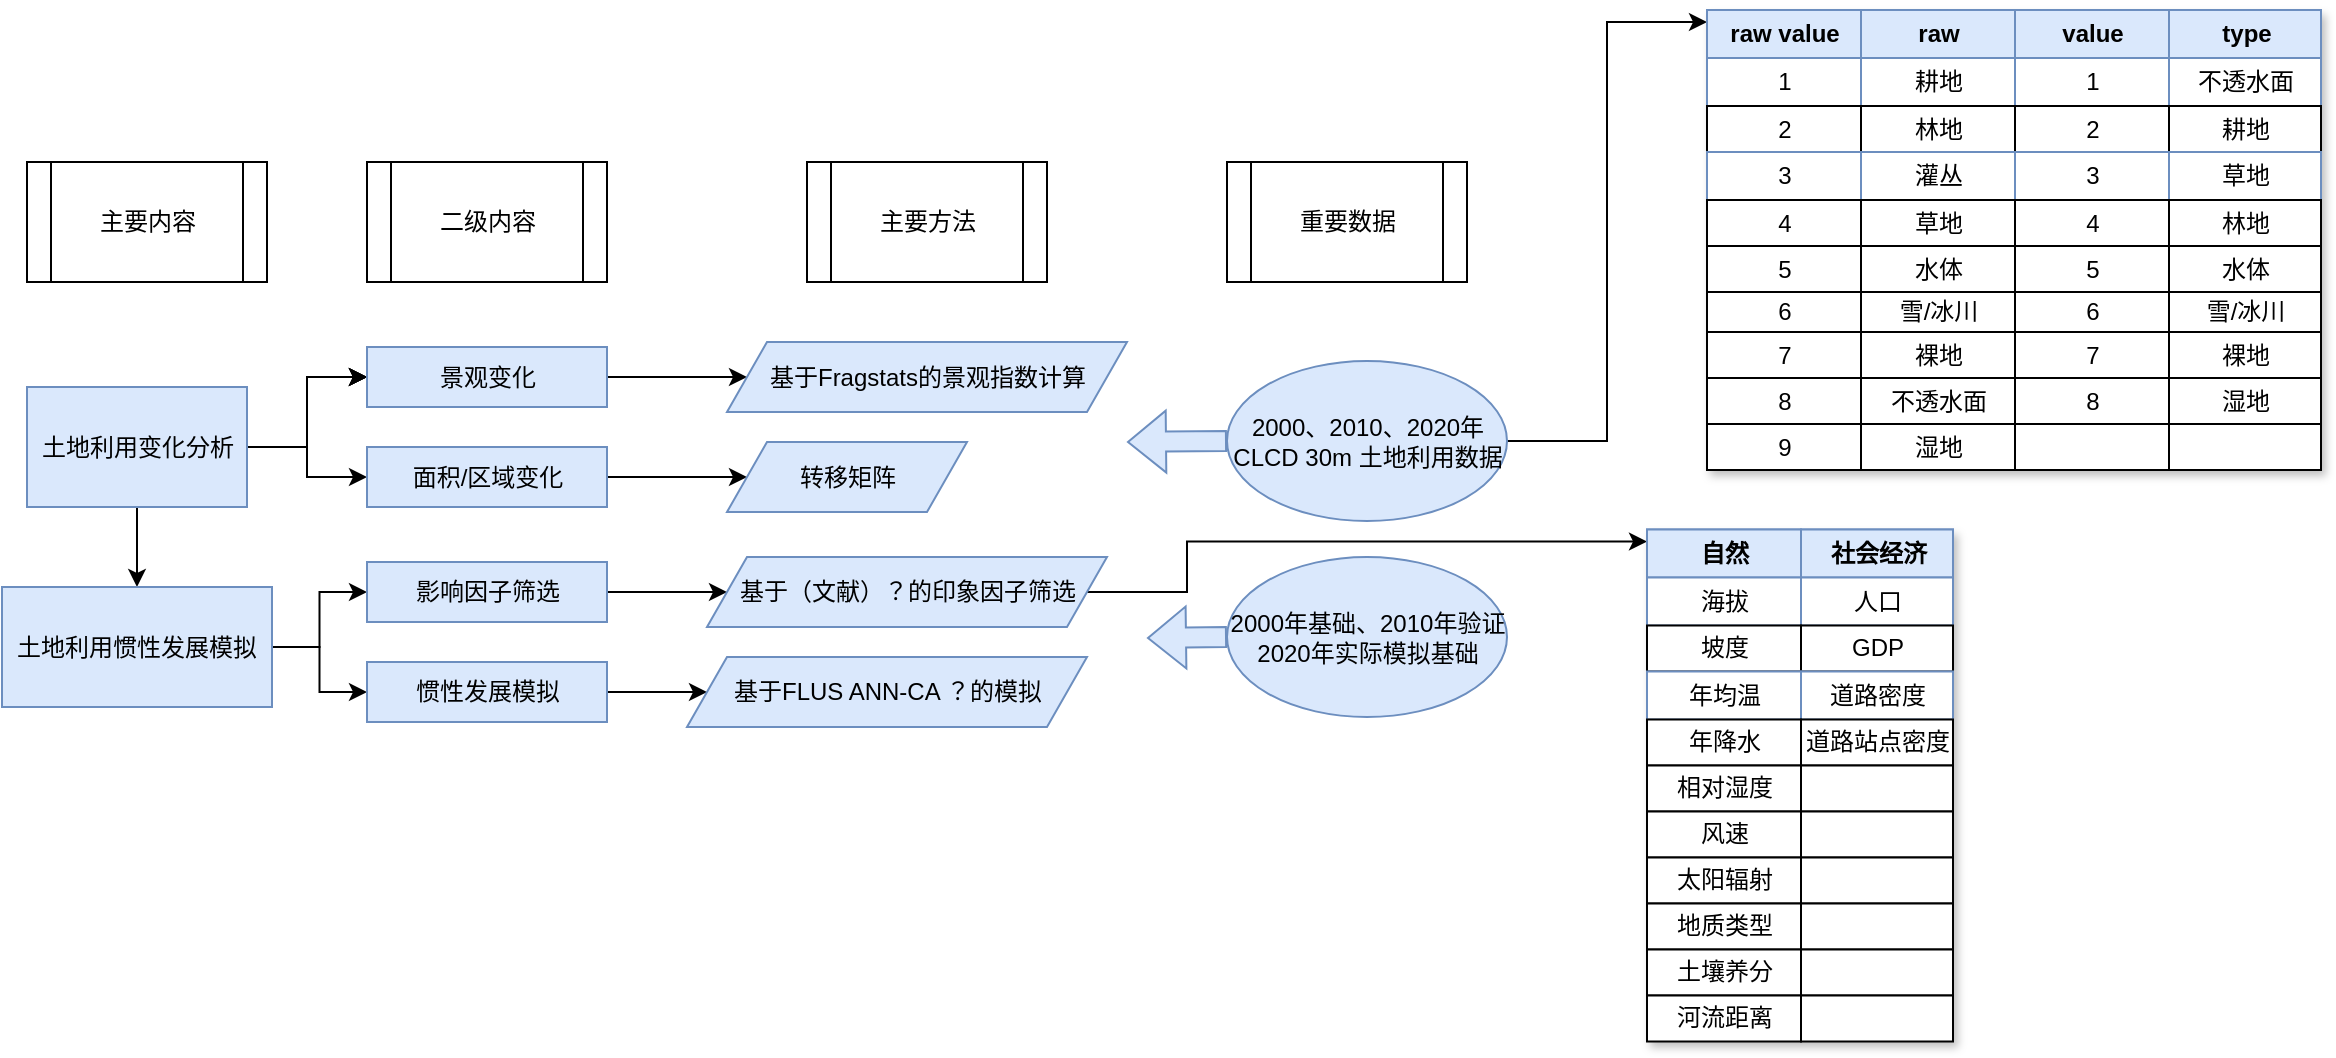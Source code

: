 <mxfile version="21.0.6" type="github">
  <diagram name="第 1 页" id="vdaMi083LKCl8iQgbxjs">
    <mxGraphModel dx="1468" dy="948" grid="1" gridSize="10" guides="1" tooltips="1" connect="1" arrows="1" fold="1" page="1" pageScale="1" pageWidth="827" pageHeight="1169" math="0" shadow="0">
      <root>
        <mxCell id="0" />
        <mxCell id="1" parent="0" />
        <mxCell id="P8iH71hj3sHe690LLrIs-3" value="" style="edgeStyle=orthogonalEdgeStyle;rounded=0;orthogonalLoop=1;jettySize=auto;html=1;" edge="1" parent="1" source="P8iH71hj3sHe690LLrIs-1" target="P8iH71hj3sHe690LLrIs-2">
          <mxGeometry relative="1" as="geometry" />
        </mxCell>
        <mxCell id="P8iH71hj3sHe690LLrIs-4" value="" style="edgeStyle=orthogonalEdgeStyle;rounded=0;orthogonalLoop=1;jettySize=auto;html=1;" edge="1" parent="1" source="P8iH71hj3sHe690LLrIs-1" target="P8iH71hj3sHe690LLrIs-2">
          <mxGeometry relative="1" as="geometry" />
        </mxCell>
        <mxCell id="P8iH71hj3sHe690LLrIs-5" value="" style="edgeStyle=orthogonalEdgeStyle;rounded=0;orthogonalLoop=1;jettySize=auto;html=1;" edge="1" parent="1" source="P8iH71hj3sHe690LLrIs-1" target="P8iH71hj3sHe690LLrIs-2">
          <mxGeometry relative="1" as="geometry" />
        </mxCell>
        <mxCell id="P8iH71hj3sHe690LLrIs-12" value="" style="edgeStyle=orthogonalEdgeStyle;rounded=0;orthogonalLoop=1;jettySize=auto;html=1;" edge="1" parent="1" source="P8iH71hj3sHe690LLrIs-1" target="P8iH71hj3sHe690LLrIs-2">
          <mxGeometry relative="1" as="geometry" />
        </mxCell>
        <mxCell id="P8iH71hj3sHe690LLrIs-14" style="edgeStyle=orthogonalEdgeStyle;rounded=0;orthogonalLoop=1;jettySize=auto;html=1;exitX=1;exitY=0.5;exitDx=0;exitDy=0;entryX=0;entryY=0.5;entryDx=0;entryDy=0;" edge="1" parent="1" source="P8iH71hj3sHe690LLrIs-1" target="P8iH71hj3sHe690LLrIs-13">
          <mxGeometry relative="1" as="geometry" />
        </mxCell>
        <mxCell id="P8iH71hj3sHe690LLrIs-22" value="" style="edgeStyle=orthogonalEdgeStyle;rounded=0;orthogonalLoop=1;jettySize=auto;html=1;" edge="1" parent="1" source="P8iH71hj3sHe690LLrIs-1" target="P8iH71hj3sHe690LLrIs-21">
          <mxGeometry relative="1" as="geometry" />
        </mxCell>
        <mxCell id="P8iH71hj3sHe690LLrIs-1" value="土地利用变化分析" style="rounded=0;whiteSpace=wrap;html=1;fillColor=#dae8fc;strokeColor=#6c8ebf;" vertex="1" parent="1">
          <mxGeometry x="142.5" y="218.5" width="110" height="60" as="geometry" />
        </mxCell>
        <mxCell id="P8iH71hj3sHe690LLrIs-20" value="" style="edgeStyle=orthogonalEdgeStyle;rounded=0;orthogonalLoop=1;jettySize=auto;html=1;" edge="1" parent="1" source="P8iH71hj3sHe690LLrIs-2" target="P8iH71hj3sHe690LLrIs-18">
          <mxGeometry relative="1" as="geometry" />
        </mxCell>
        <mxCell id="P8iH71hj3sHe690LLrIs-2" value="景观变化" style="rounded=0;whiteSpace=wrap;html=1;fillColor=#dae8fc;strokeColor=#6c8ebf;" vertex="1" parent="1">
          <mxGeometry x="312.5" y="198.5" width="120" height="30" as="geometry" />
        </mxCell>
        <mxCell id="P8iH71hj3sHe690LLrIs-16" value="" style="edgeStyle=orthogonalEdgeStyle;rounded=0;orthogonalLoop=1;jettySize=auto;html=1;" edge="1" parent="1" source="P8iH71hj3sHe690LLrIs-13" target="P8iH71hj3sHe690LLrIs-15">
          <mxGeometry relative="1" as="geometry" />
        </mxCell>
        <mxCell id="P8iH71hj3sHe690LLrIs-13" value="面积/区域变化" style="rounded=0;whiteSpace=wrap;html=1;fillColor=#dae8fc;strokeColor=#6c8ebf;" vertex="1" parent="1">
          <mxGeometry x="312.5" y="248.5" width="120" height="30" as="geometry" />
        </mxCell>
        <mxCell id="P8iH71hj3sHe690LLrIs-15" value="转移矩阵" style="shape=parallelogram;perimeter=parallelogramPerimeter;whiteSpace=wrap;html=1;fixedSize=1;fillColor=#dae8fc;strokeColor=#6c8ebf;rounded=0;" vertex="1" parent="1">
          <mxGeometry x="492.5" y="246" width="120" height="35" as="geometry" />
        </mxCell>
        <mxCell id="P8iH71hj3sHe690LLrIs-18" value="基于Fragstats的景观指数计算" style="shape=parallelogram;perimeter=parallelogramPerimeter;whiteSpace=wrap;html=1;fixedSize=1;fillColor=#dae8fc;strokeColor=#6c8ebf;rounded=0;" vertex="1" parent="1">
          <mxGeometry x="492.5" y="196" width="200" height="35" as="geometry" />
        </mxCell>
        <mxCell id="P8iH71hj3sHe690LLrIs-28" value="" style="edgeStyle=orthogonalEdgeStyle;rounded=0;orthogonalLoop=1;jettySize=auto;html=1;" edge="1" parent="1" source="P8iH71hj3sHe690LLrIs-21" target="P8iH71hj3sHe690LLrIs-27">
          <mxGeometry relative="1" as="geometry" />
        </mxCell>
        <mxCell id="P8iH71hj3sHe690LLrIs-36" style="edgeStyle=orthogonalEdgeStyle;rounded=0;orthogonalLoop=1;jettySize=auto;html=1;exitX=1;exitY=0.5;exitDx=0;exitDy=0;entryX=0;entryY=0.5;entryDx=0;entryDy=0;" edge="1" parent="1" source="P8iH71hj3sHe690LLrIs-21" target="P8iH71hj3sHe690LLrIs-35">
          <mxGeometry relative="1" as="geometry" />
        </mxCell>
        <mxCell id="P8iH71hj3sHe690LLrIs-21" value="土地利用惯性发展模拟" style="whiteSpace=wrap;html=1;fillColor=#dae8fc;strokeColor=#6c8ebf;rounded=0;" vertex="1" parent="1">
          <mxGeometry x="130" y="318.5" width="135" height="60" as="geometry" />
        </mxCell>
        <mxCell id="P8iH71hj3sHe690LLrIs-38" style="edgeStyle=orthogonalEdgeStyle;rounded=0;orthogonalLoop=1;jettySize=auto;html=1;exitX=1;exitY=0.5;exitDx=0;exitDy=0;" edge="1" parent="1" source="P8iH71hj3sHe690LLrIs-27" target="P8iH71hj3sHe690LLrIs-37">
          <mxGeometry relative="1" as="geometry" />
        </mxCell>
        <mxCell id="P8iH71hj3sHe690LLrIs-27" value="影响因子筛选" style="whiteSpace=wrap;html=1;fillColor=#dae8fc;strokeColor=#6c8ebf;rounded=0;" vertex="1" parent="1">
          <mxGeometry x="312.5" y="306" width="120" height="30" as="geometry" />
        </mxCell>
        <mxCell id="P8iH71hj3sHe690LLrIs-29" value="主要内容" style="shape=process;whiteSpace=wrap;html=1;backgroundOutline=1;" vertex="1" parent="1">
          <mxGeometry x="142.5" y="106" width="120" height="60" as="geometry" />
        </mxCell>
        <mxCell id="P8iH71hj3sHe690LLrIs-30" value="二级内容" style="shape=process;whiteSpace=wrap;html=1;backgroundOutline=1;" vertex="1" parent="1">
          <mxGeometry x="312.5" y="106" width="120" height="60" as="geometry" />
        </mxCell>
        <mxCell id="P8iH71hj3sHe690LLrIs-31" value="主要方法" style="shape=process;whiteSpace=wrap;html=1;backgroundOutline=1;" vertex="1" parent="1">
          <mxGeometry x="532.5" y="106" width="120" height="60" as="geometry" />
        </mxCell>
        <mxCell id="P8iH71hj3sHe690LLrIs-32" value="重要数据" style="shape=process;whiteSpace=wrap;html=1;backgroundOutline=1;" vertex="1" parent="1">
          <mxGeometry x="742.5" y="106" width="120" height="60" as="geometry" />
        </mxCell>
        <mxCell id="P8iH71hj3sHe690LLrIs-230" style="edgeStyle=orthogonalEdgeStyle;rounded=0;orthogonalLoop=1;jettySize=auto;html=1;exitX=1;exitY=0.5;exitDx=0;exitDy=0;entryX=0;entryY=0.25;entryDx=0;entryDy=0;" edge="1" parent="1" source="P8iH71hj3sHe690LLrIs-33" target="P8iH71hj3sHe690LLrIs-143">
          <mxGeometry relative="1" as="geometry" />
        </mxCell>
        <mxCell id="P8iH71hj3sHe690LLrIs-33" value="2000、2010、2020年CLCD 30m 土地利用数据" style="ellipse;whiteSpace=wrap;html=1;fillColor=#dae8fc;strokeColor=#6c8ebf;" vertex="1" parent="1">
          <mxGeometry x="742.5" y="205.5" width="140" height="80" as="geometry" />
        </mxCell>
        <mxCell id="P8iH71hj3sHe690LLrIs-34" value="" style="shape=flexArrow;endArrow=classic;html=1;rounded=0;exitX=0;exitY=0.5;exitDx=0;exitDy=0;fillColor=#dae8fc;strokeColor=#6c8ebf;" edge="1" parent="1" source="P8iH71hj3sHe690LLrIs-33">
          <mxGeometry width="50" height="50" relative="1" as="geometry">
            <mxPoint x="452.5" y="376" as="sourcePoint" />
            <mxPoint x="692.5" y="246" as="targetPoint" />
          </mxGeometry>
        </mxCell>
        <mxCell id="P8iH71hj3sHe690LLrIs-40" style="edgeStyle=orthogonalEdgeStyle;rounded=0;orthogonalLoop=1;jettySize=auto;html=1;exitX=1;exitY=0.5;exitDx=0;exitDy=0;entryX=0;entryY=0.5;entryDx=0;entryDy=0;" edge="1" parent="1" source="P8iH71hj3sHe690LLrIs-35" target="P8iH71hj3sHe690LLrIs-39">
          <mxGeometry relative="1" as="geometry" />
        </mxCell>
        <mxCell id="P8iH71hj3sHe690LLrIs-35" value="惯性发展模拟" style="whiteSpace=wrap;html=1;fillColor=#dae8fc;strokeColor=#6c8ebf;rounded=0;" vertex="1" parent="1">
          <mxGeometry x="312.5" y="356" width="120" height="30" as="geometry" />
        </mxCell>
        <mxCell id="P8iH71hj3sHe690LLrIs-79" style="edgeStyle=orthogonalEdgeStyle;rounded=0;orthogonalLoop=1;jettySize=auto;html=1;exitX=1;exitY=0.5;exitDx=0;exitDy=0;entryX=0;entryY=0.25;entryDx=0;entryDy=0;" edge="1" parent="1" source="P8iH71hj3sHe690LLrIs-37" target="P8iH71hj3sHe690LLrIs-59">
          <mxGeometry relative="1" as="geometry">
            <Array as="points">
              <mxPoint x="722.5" y="321" />
              <mxPoint x="722.5" y="296" />
            </Array>
          </mxGeometry>
        </mxCell>
        <mxCell id="P8iH71hj3sHe690LLrIs-37" value="基于（文献）？的印象因子筛选" style="shape=parallelogram;perimeter=parallelogramPerimeter;whiteSpace=wrap;html=1;fixedSize=1;fillColor=#dae8fc;strokeColor=#6c8ebf;rounded=0;" vertex="1" parent="1">
          <mxGeometry x="482.5" y="303.5" width="200" height="35" as="geometry" />
        </mxCell>
        <mxCell id="P8iH71hj3sHe690LLrIs-39" value="基于FLUS ANN-CA ？的模拟" style="shape=parallelogram;perimeter=parallelogramPerimeter;whiteSpace=wrap;html=1;fixedSize=1;fillColor=#dae8fc;strokeColor=#6c8ebf;rounded=0;" vertex="1" parent="1">
          <mxGeometry x="472.5" y="353.5" width="200" height="35" as="geometry" />
        </mxCell>
        <mxCell id="P8iH71hj3sHe690LLrIs-43" value="2000年基础、2010年验证&lt;br&gt;2020年实际模拟基础" style="ellipse;whiteSpace=wrap;html=1;fillColor=#dae8fc;strokeColor=#6c8ebf;" vertex="1" parent="1">
          <mxGeometry x="742.5" y="303.5" width="140" height="80" as="geometry" />
        </mxCell>
        <mxCell id="P8iH71hj3sHe690LLrIs-44" value="" style="shape=flexArrow;endArrow=classic;html=1;rounded=0;exitX=0;exitY=0.5;exitDx=0;exitDy=0;fillColor=#dae8fc;strokeColor=#6c8ebf;" edge="1" parent="1" source="P8iH71hj3sHe690LLrIs-43">
          <mxGeometry width="50" height="50" relative="1" as="geometry">
            <mxPoint x="462.5" y="386" as="sourcePoint" />
            <mxPoint x="702.5" y="344" as="targetPoint" />
          </mxGeometry>
        </mxCell>
        <mxCell id="P8iH71hj3sHe690LLrIs-58" value="Assets" style="childLayout=tableLayout;recursiveResize=0;strokeColor=#6c8ebf;fillColor=#dae8fc;shadow=1;" vertex="1" parent="1">
          <mxGeometry x="952.5" y="289.75" width="153" height="255.5" as="geometry" />
        </mxCell>
        <mxCell id="P8iH71hj3sHe690LLrIs-59" style="shape=tableRow;horizontal=0;startSize=0;swimlaneHead=0;swimlaneBody=0;top=0;left=0;bottom=0;right=0;dropTarget=0;collapsible=0;recursiveResize=0;expand=0;fontStyle=0;strokeColor=inherit;fillColor=#ffffff;" vertex="1" parent="P8iH71hj3sHe690LLrIs-58">
          <mxGeometry width="153" height="24" as="geometry" />
        </mxCell>
        <mxCell id="P8iH71hj3sHe690LLrIs-60" value="自然" style="connectable=0;recursiveResize=0;strokeColor=#6c8ebf;fillColor=#dae8fc;align=center;fontStyle=1;html=1;" vertex="1" parent="P8iH71hj3sHe690LLrIs-59">
          <mxGeometry width="77" height="24" as="geometry">
            <mxRectangle width="77" height="24" as="alternateBounds" />
          </mxGeometry>
        </mxCell>
        <mxCell id="P8iH71hj3sHe690LLrIs-61" value="社会经济" style="connectable=0;recursiveResize=0;strokeColor=#6c8ebf;fillColor=#dae8fc;align=center;fontStyle=1;html=1;" vertex="1" parent="P8iH71hj3sHe690LLrIs-59">
          <mxGeometry x="77" width="76" height="24" as="geometry">
            <mxRectangle width="76" height="24" as="alternateBounds" />
          </mxGeometry>
        </mxCell>
        <mxCell id="P8iH71hj3sHe690LLrIs-63" value="" style="shape=tableRow;horizontal=0;startSize=0;swimlaneHead=0;swimlaneBody=0;top=0;left=0;bottom=0;right=0;dropTarget=0;collapsible=0;recursiveResize=0;expand=0;fontStyle=0;strokeColor=inherit;fillColor=#ffffff;" vertex="1" parent="P8iH71hj3sHe690LLrIs-58">
          <mxGeometry y="24" width="153" height="24" as="geometry" />
        </mxCell>
        <mxCell id="P8iH71hj3sHe690LLrIs-64" value="海拔" style="connectable=0;recursiveResize=0;strokeColor=inherit;fillColor=inherit;align=center;whiteSpace=wrap;html=1;" vertex="1" parent="P8iH71hj3sHe690LLrIs-63">
          <mxGeometry width="77" height="24" as="geometry">
            <mxRectangle width="77" height="24" as="alternateBounds" />
          </mxGeometry>
        </mxCell>
        <mxCell id="P8iH71hj3sHe690LLrIs-65" value="人口" style="connectable=0;recursiveResize=0;strokeColor=inherit;fillColor=inherit;align=center;whiteSpace=wrap;html=1;" vertex="1" parent="P8iH71hj3sHe690LLrIs-63">
          <mxGeometry x="77" width="76" height="24" as="geometry">
            <mxRectangle width="76" height="24" as="alternateBounds" />
          </mxGeometry>
        </mxCell>
        <mxCell id="P8iH71hj3sHe690LLrIs-67" value="" style="shape=tableRow;horizontal=0;startSize=0;swimlaneHead=0;swimlaneBody=0;top=0;left=0;bottom=0;right=0;dropTarget=0;collapsible=0;recursiveResize=0;expand=0;fontStyle=1;strokeColor=inherit;fillColor=#EAF2D3;" vertex="1" parent="P8iH71hj3sHe690LLrIs-58">
          <mxGeometry y="48" width="153" height="23" as="geometry" />
        </mxCell>
        <mxCell id="P8iH71hj3sHe690LLrIs-68" value="坡度" style="connectable=0;recursiveResize=0;whiteSpace=wrap;html=1;" vertex="1" parent="P8iH71hj3sHe690LLrIs-67">
          <mxGeometry width="77" height="23" as="geometry">
            <mxRectangle width="77" height="23" as="alternateBounds" />
          </mxGeometry>
        </mxCell>
        <mxCell id="P8iH71hj3sHe690LLrIs-69" value="GDP" style="connectable=0;recursiveResize=0;whiteSpace=wrap;html=1;" vertex="1" parent="P8iH71hj3sHe690LLrIs-67">
          <mxGeometry x="77" width="76" height="23" as="geometry">
            <mxRectangle width="76" height="23" as="alternateBounds" />
          </mxGeometry>
        </mxCell>
        <mxCell id="P8iH71hj3sHe690LLrIs-71" value="" style="shape=tableRow;horizontal=0;startSize=0;swimlaneHead=0;swimlaneBody=0;top=0;left=0;bottom=0;right=0;dropTarget=0;collapsible=0;recursiveResize=0;expand=0;fontStyle=0;strokeColor=inherit;fillColor=#ffffff;" vertex="1" parent="P8iH71hj3sHe690LLrIs-58">
          <mxGeometry y="71" width="153" height="24" as="geometry" />
        </mxCell>
        <mxCell id="P8iH71hj3sHe690LLrIs-72" value="年均温" style="connectable=0;recursiveResize=0;strokeColor=inherit;fillColor=inherit;fontStyle=0;align=center;whiteSpace=wrap;html=1;" vertex="1" parent="P8iH71hj3sHe690LLrIs-71">
          <mxGeometry width="77" height="24" as="geometry">
            <mxRectangle width="77" height="24" as="alternateBounds" />
          </mxGeometry>
        </mxCell>
        <mxCell id="P8iH71hj3sHe690LLrIs-73" value="道路密度" style="connectable=0;recursiveResize=0;strokeColor=inherit;fillColor=inherit;fontStyle=0;align=center;whiteSpace=wrap;html=1;" vertex="1" parent="P8iH71hj3sHe690LLrIs-71">
          <mxGeometry x="77" width="76" height="24" as="geometry">
            <mxRectangle width="76" height="24" as="alternateBounds" />
          </mxGeometry>
        </mxCell>
        <mxCell id="P8iH71hj3sHe690LLrIs-75" value="" style="shape=tableRow;horizontal=0;startSize=0;swimlaneHead=0;swimlaneBody=0;top=0;left=0;bottom=0;right=0;dropTarget=0;collapsible=0;recursiveResize=0;expand=0;fontStyle=1;strokeColor=inherit;fillColor=#EAF2D3;" vertex="1" parent="P8iH71hj3sHe690LLrIs-58">
          <mxGeometry y="95" width="153" height="23" as="geometry" />
        </mxCell>
        <mxCell id="P8iH71hj3sHe690LLrIs-76" value="年降水" style="connectable=0;recursiveResize=0;whiteSpace=wrap;html=1;" vertex="1" parent="P8iH71hj3sHe690LLrIs-75">
          <mxGeometry width="77" height="23" as="geometry">
            <mxRectangle width="77" height="23" as="alternateBounds" />
          </mxGeometry>
        </mxCell>
        <mxCell id="P8iH71hj3sHe690LLrIs-77" value="道路站点密度" style="connectable=0;recursiveResize=0;whiteSpace=wrap;html=1;" vertex="1" parent="P8iH71hj3sHe690LLrIs-75">
          <mxGeometry x="77" width="76" height="23" as="geometry">
            <mxRectangle width="76" height="23" as="alternateBounds" />
          </mxGeometry>
        </mxCell>
        <mxCell id="P8iH71hj3sHe690LLrIs-111" style="shape=tableRow;horizontal=0;startSize=0;swimlaneHead=0;swimlaneBody=0;top=0;left=0;bottom=0;right=0;dropTarget=0;collapsible=0;recursiveResize=0;expand=0;fontStyle=1;strokeColor=inherit;fillColor=#EAF2D3;" vertex="1" parent="P8iH71hj3sHe690LLrIs-58">
          <mxGeometry y="118" width="153" height="23" as="geometry" />
        </mxCell>
        <mxCell id="P8iH71hj3sHe690LLrIs-112" value="相对湿度" style="connectable=0;recursiveResize=0;whiteSpace=wrap;html=1;" vertex="1" parent="P8iH71hj3sHe690LLrIs-111">
          <mxGeometry width="77" height="23" as="geometry">
            <mxRectangle width="77" height="23" as="alternateBounds" />
          </mxGeometry>
        </mxCell>
        <mxCell id="P8iH71hj3sHe690LLrIs-113" style="connectable=0;recursiveResize=0;whiteSpace=wrap;html=1;" vertex="1" parent="P8iH71hj3sHe690LLrIs-111">
          <mxGeometry x="77" width="76" height="23" as="geometry">
            <mxRectangle width="76" height="23" as="alternateBounds" />
          </mxGeometry>
        </mxCell>
        <mxCell id="P8iH71hj3sHe690LLrIs-115" style="shape=tableRow;horizontal=0;startSize=0;swimlaneHead=0;swimlaneBody=0;top=0;left=0;bottom=0;right=0;dropTarget=0;collapsible=0;recursiveResize=0;expand=0;fontStyle=1;strokeColor=inherit;fillColor=#EAF2D3;" vertex="1" parent="P8iH71hj3sHe690LLrIs-58">
          <mxGeometry y="141" width="153" height="23" as="geometry" />
        </mxCell>
        <mxCell id="P8iH71hj3sHe690LLrIs-116" value="风速" style="connectable=0;recursiveResize=0;whiteSpace=wrap;html=1;" vertex="1" parent="P8iH71hj3sHe690LLrIs-115">
          <mxGeometry width="77" height="23" as="geometry">
            <mxRectangle width="77" height="23" as="alternateBounds" />
          </mxGeometry>
        </mxCell>
        <mxCell id="P8iH71hj3sHe690LLrIs-117" style="connectable=0;recursiveResize=0;whiteSpace=wrap;html=1;" vertex="1" parent="P8iH71hj3sHe690LLrIs-115">
          <mxGeometry x="77" width="76" height="23" as="geometry">
            <mxRectangle width="76" height="23" as="alternateBounds" />
          </mxGeometry>
        </mxCell>
        <mxCell id="P8iH71hj3sHe690LLrIs-135" style="shape=tableRow;horizontal=0;startSize=0;swimlaneHead=0;swimlaneBody=0;top=0;left=0;bottom=0;right=0;dropTarget=0;collapsible=0;recursiveResize=0;expand=0;fontStyle=1;strokeColor=inherit;fillColor=#EAF2D3;" vertex="1" parent="P8iH71hj3sHe690LLrIs-58">
          <mxGeometry y="164" width="153" height="23" as="geometry" />
        </mxCell>
        <mxCell id="P8iH71hj3sHe690LLrIs-136" value="太阳辐射" style="connectable=0;recursiveResize=0;whiteSpace=wrap;html=1;" vertex="1" parent="P8iH71hj3sHe690LLrIs-135">
          <mxGeometry width="77" height="23" as="geometry">
            <mxRectangle width="77" height="23" as="alternateBounds" />
          </mxGeometry>
        </mxCell>
        <mxCell id="P8iH71hj3sHe690LLrIs-137" style="connectable=0;recursiveResize=0;whiteSpace=wrap;html=1;" vertex="1" parent="P8iH71hj3sHe690LLrIs-135">
          <mxGeometry x="77" width="76" height="23" as="geometry">
            <mxRectangle width="76" height="23" as="alternateBounds" />
          </mxGeometry>
        </mxCell>
        <mxCell id="P8iH71hj3sHe690LLrIs-119" style="shape=tableRow;horizontal=0;startSize=0;swimlaneHead=0;swimlaneBody=0;top=0;left=0;bottom=0;right=0;dropTarget=0;collapsible=0;recursiveResize=0;expand=0;fontStyle=1;strokeColor=inherit;fillColor=#EAF2D3;" vertex="1" parent="P8iH71hj3sHe690LLrIs-58">
          <mxGeometry y="187" width="153" height="23" as="geometry" />
        </mxCell>
        <mxCell id="P8iH71hj3sHe690LLrIs-120" value="地质类型" style="connectable=0;recursiveResize=0;whiteSpace=wrap;html=1;" vertex="1" parent="P8iH71hj3sHe690LLrIs-119">
          <mxGeometry width="77" height="23" as="geometry">
            <mxRectangle width="77" height="23" as="alternateBounds" />
          </mxGeometry>
        </mxCell>
        <mxCell id="P8iH71hj3sHe690LLrIs-121" style="connectable=0;recursiveResize=0;whiteSpace=wrap;html=1;" vertex="1" parent="P8iH71hj3sHe690LLrIs-119">
          <mxGeometry x="77" width="76" height="23" as="geometry">
            <mxRectangle width="76" height="23" as="alternateBounds" />
          </mxGeometry>
        </mxCell>
        <mxCell id="P8iH71hj3sHe690LLrIs-123" style="shape=tableRow;horizontal=0;startSize=0;swimlaneHead=0;swimlaneBody=0;top=0;left=0;bottom=0;right=0;dropTarget=0;collapsible=0;recursiveResize=0;expand=0;fontStyle=1;strokeColor=inherit;fillColor=#EAF2D3;" vertex="1" parent="P8iH71hj3sHe690LLrIs-58">
          <mxGeometry y="210" width="153" height="23" as="geometry" />
        </mxCell>
        <mxCell id="P8iH71hj3sHe690LLrIs-124" value="土壤养分" style="connectable=0;recursiveResize=0;whiteSpace=wrap;html=1;" vertex="1" parent="P8iH71hj3sHe690LLrIs-123">
          <mxGeometry width="77" height="23" as="geometry">
            <mxRectangle width="77" height="23" as="alternateBounds" />
          </mxGeometry>
        </mxCell>
        <mxCell id="P8iH71hj3sHe690LLrIs-125" style="connectable=0;recursiveResize=0;whiteSpace=wrap;html=1;" vertex="1" parent="P8iH71hj3sHe690LLrIs-123">
          <mxGeometry x="77" width="76" height="23" as="geometry">
            <mxRectangle width="76" height="23" as="alternateBounds" />
          </mxGeometry>
        </mxCell>
        <mxCell id="P8iH71hj3sHe690LLrIs-131" style="shape=tableRow;horizontal=0;startSize=0;swimlaneHead=0;swimlaneBody=0;top=0;left=0;bottom=0;right=0;dropTarget=0;collapsible=0;recursiveResize=0;expand=0;fontStyle=1;strokeColor=inherit;fillColor=#EAF2D3;" vertex="1" parent="P8iH71hj3sHe690LLrIs-58">
          <mxGeometry y="233" width="153" height="23" as="geometry" />
        </mxCell>
        <mxCell id="P8iH71hj3sHe690LLrIs-132" value="河流距离" style="connectable=0;recursiveResize=0;whiteSpace=wrap;html=1;" vertex="1" parent="P8iH71hj3sHe690LLrIs-131">
          <mxGeometry width="77" height="23" as="geometry">
            <mxRectangle width="77" height="23" as="alternateBounds" />
          </mxGeometry>
        </mxCell>
        <mxCell id="P8iH71hj3sHe690LLrIs-133" style="connectable=0;recursiveResize=0;whiteSpace=wrap;html=1;" vertex="1" parent="P8iH71hj3sHe690LLrIs-131">
          <mxGeometry x="77" width="76" height="23" as="geometry">
            <mxRectangle width="76" height="23" as="alternateBounds" />
          </mxGeometry>
        </mxCell>
        <mxCell id="P8iH71hj3sHe690LLrIs-142" value="Assets" style="childLayout=tableLayout;recursiveResize=0;strokeColor=#6c8ebf;fillColor=#dae8fc;shadow=1;" vertex="1" parent="1">
          <mxGeometry x="982.5" y="30" width="307" height="229.5" as="geometry" />
        </mxCell>
        <mxCell id="P8iH71hj3sHe690LLrIs-143" style="shape=tableRow;horizontal=0;startSize=0;swimlaneHead=0;swimlaneBody=0;top=0;left=0;bottom=0;right=0;dropTarget=0;collapsible=0;recursiveResize=0;expand=0;fontStyle=0;strokeColor=inherit;fillColor=#ffffff;" vertex="1" parent="P8iH71hj3sHe690LLrIs-142">
          <mxGeometry width="307" height="24" as="geometry" />
        </mxCell>
        <mxCell id="P8iH71hj3sHe690LLrIs-176" value="raw value" style="connectable=0;recursiveResize=0;strokeColor=#6c8ebf;fillColor=#dae8fc;align=center;fontStyle=1;html=1;" vertex="1" parent="P8iH71hj3sHe690LLrIs-143">
          <mxGeometry width="77" height="24" as="geometry">
            <mxRectangle width="77" height="24" as="alternateBounds" />
          </mxGeometry>
        </mxCell>
        <mxCell id="P8iH71hj3sHe690LLrIs-217" value="raw" style="connectable=0;recursiveResize=0;strokeColor=#6c8ebf;fillColor=#dae8fc;align=center;fontStyle=1;html=1;" vertex="1" parent="P8iH71hj3sHe690LLrIs-143">
          <mxGeometry x="77" width="77" height="24" as="geometry">
            <mxRectangle width="77" height="24" as="alternateBounds" />
          </mxGeometry>
        </mxCell>
        <mxCell id="P8iH71hj3sHe690LLrIs-144" value="value" style="connectable=0;recursiveResize=0;strokeColor=#6c8ebf;fillColor=#dae8fc;align=center;fontStyle=1;html=1;" vertex="1" parent="P8iH71hj3sHe690LLrIs-143">
          <mxGeometry x="154" width="77" height="24" as="geometry">
            <mxRectangle width="77" height="24" as="alternateBounds" />
          </mxGeometry>
        </mxCell>
        <mxCell id="P8iH71hj3sHe690LLrIs-145" value="type" style="connectable=0;recursiveResize=0;strokeColor=#6c8ebf;fillColor=#dae8fc;align=center;fontStyle=1;html=1;" vertex="1" parent="P8iH71hj3sHe690LLrIs-143">
          <mxGeometry x="231" width="76" height="24" as="geometry">
            <mxRectangle width="76" height="24" as="alternateBounds" />
          </mxGeometry>
        </mxCell>
        <mxCell id="P8iH71hj3sHe690LLrIs-146" value="" style="shape=tableRow;horizontal=0;startSize=0;swimlaneHead=0;swimlaneBody=0;top=0;left=0;bottom=0;right=0;dropTarget=0;collapsible=0;recursiveResize=0;expand=0;fontStyle=0;strokeColor=inherit;fillColor=#ffffff;" vertex="1" parent="P8iH71hj3sHe690LLrIs-142">
          <mxGeometry y="24" width="307" height="24" as="geometry" />
        </mxCell>
        <mxCell id="P8iH71hj3sHe690LLrIs-177" value="1" style="connectable=0;recursiveResize=0;strokeColor=inherit;fillColor=inherit;align=center;whiteSpace=wrap;html=1;" vertex="1" parent="P8iH71hj3sHe690LLrIs-146">
          <mxGeometry width="77" height="24" as="geometry">
            <mxRectangle width="77" height="24" as="alternateBounds" />
          </mxGeometry>
        </mxCell>
        <mxCell id="P8iH71hj3sHe690LLrIs-218" value="耕地" style="connectable=0;recursiveResize=0;strokeColor=inherit;fillColor=inherit;align=center;whiteSpace=wrap;html=1;" vertex="1" parent="P8iH71hj3sHe690LLrIs-146">
          <mxGeometry x="77" width="77" height="24" as="geometry">
            <mxRectangle width="77" height="24" as="alternateBounds" />
          </mxGeometry>
        </mxCell>
        <mxCell id="P8iH71hj3sHe690LLrIs-147" value="1" style="connectable=0;recursiveResize=0;strokeColor=inherit;fillColor=inherit;align=center;whiteSpace=wrap;html=1;" vertex="1" parent="P8iH71hj3sHe690LLrIs-146">
          <mxGeometry x="154" width="77" height="24" as="geometry">
            <mxRectangle width="77" height="24" as="alternateBounds" />
          </mxGeometry>
        </mxCell>
        <mxCell id="P8iH71hj3sHe690LLrIs-148" value="不透水面" style="connectable=0;recursiveResize=0;strokeColor=inherit;fillColor=inherit;align=center;whiteSpace=wrap;html=1;" vertex="1" parent="P8iH71hj3sHe690LLrIs-146">
          <mxGeometry x="231" width="76" height="24" as="geometry">
            <mxRectangle width="76" height="24" as="alternateBounds" />
          </mxGeometry>
        </mxCell>
        <mxCell id="P8iH71hj3sHe690LLrIs-149" value="" style="shape=tableRow;horizontal=0;startSize=0;swimlaneHead=0;swimlaneBody=0;top=0;left=0;bottom=0;right=0;dropTarget=0;collapsible=0;recursiveResize=0;expand=0;fontStyle=1;strokeColor=inherit;fillColor=#EAF2D3;" vertex="1" parent="P8iH71hj3sHe690LLrIs-142">
          <mxGeometry y="48" width="307" height="23" as="geometry" />
        </mxCell>
        <mxCell id="P8iH71hj3sHe690LLrIs-178" value="2" style="connectable=0;recursiveResize=0;whiteSpace=wrap;html=1;" vertex="1" parent="P8iH71hj3sHe690LLrIs-149">
          <mxGeometry width="77" height="23" as="geometry">
            <mxRectangle width="77" height="23" as="alternateBounds" />
          </mxGeometry>
        </mxCell>
        <mxCell id="P8iH71hj3sHe690LLrIs-219" value="林地" style="connectable=0;recursiveResize=0;whiteSpace=wrap;html=1;" vertex="1" parent="P8iH71hj3sHe690LLrIs-149">
          <mxGeometry x="77" width="77" height="23" as="geometry">
            <mxRectangle width="77" height="23" as="alternateBounds" />
          </mxGeometry>
        </mxCell>
        <mxCell id="P8iH71hj3sHe690LLrIs-150" value="2" style="connectable=0;recursiveResize=0;whiteSpace=wrap;html=1;" vertex="1" parent="P8iH71hj3sHe690LLrIs-149">
          <mxGeometry x="154" width="77" height="23" as="geometry">
            <mxRectangle width="77" height="23" as="alternateBounds" />
          </mxGeometry>
        </mxCell>
        <mxCell id="P8iH71hj3sHe690LLrIs-151" value="耕地" style="connectable=0;recursiveResize=0;whiteSpace=wrap;html=1;" vertex="1" parent="P8iH71hj3sHe690LLrIs-149">
          <mxGeometry x="231" width="76" height="23" as="geometry">
            <mxRectangle width="76" height="23" as="alternateBounds" />
          </mxGeometry>
        </mxCell>
        <mxCell id="P8iH71hj3sHe690LLrIs-152" value="" style="shape=tableRow;horizontal=0;startSize=0;swimlaneHead=0;swimlaneBody=0;top=0;left=0;bottom=0;right=0;dropTarget=0;collapsible=0;recursiveResize=0;expand=0;fontStyle=0;strokeColor=inherit;fillColor=#ffffff;" vertex="1" parent="P8iH71hj3sHe690LLrIs-142">
          <mxGeometry y="71" width="307" height="24" as="geometry" />
        </mxCell>
        <mxCell id="P8iH71hj3sHe690LLrIs-179" value="3" style="connectable=0;recursiveResize=0;strokeColor=inherit;fillColor=inherit;fontStyle=0;align=center;whiteSpace=wrap;html=1;" vertex="1" parent="P8iH71hj3sHe690LLrIs-152">
          <mxGeometry width="77" height="24" as="geometry">
            <mxRectangle width="77" height="24" as="alternateBounds" />
          </mxGeometry>
        </mxCell>
        <mxCell id="P8iH71hj3sHe690LLrIs-220" value="灌丛" style="connectable=0;recursiveResize=0;strokeColor=inherit;fillColor=inherit;fontStyle=0;align=center;whiteSpace=wrap;html=1;" vertex="1" parent="P8iH71hj3sHe690LLrIs-152">
          <mxGeometry x="77" width="77" height="24" as="geometry">
            <mxRectangle width="77" height="24" as="alternateBounds" />
          </mxGeometry>
        </mxCell>
        <mxCell id="P8iH71hj3sHe690LLrIs-153" value="3" style="connectable=0;recursiveResize=0;strokeColor=inherit;fillColor=inherit;fontStyle=0;align=center;whiteSpace=wrap;html=1;" vertex="1" parent="P8iH71hj3sHe690LLrIs-152">
          <mxGeometry x="154" width="77" height="24" as="geometry">
            <mxRectangle width="77" height="24" as="alternateBounds" />
          </mxGeometry>
        </mxCell>
        <mxCell id="P8iH71hj3sHe690LLrIs-154" value="草地" style="connectable=0;recursiveResize=0;strokeColor=inherit;fillColor=inherit;fontStyle=0;align=center;whiteSpace=wrap;html=1;" vertex="1" parent="P8iH71hj3sHe690LLrIs-152">
          <mxGeometry x="231" width="76" height="24" as="geometry">
            <mxRectangle width="76" height="24" as="alternateBounds" />
          </mxGeometry>
        </mxCell>
        <mxCell id="P8iH71hj3sHe690LLrIs-155" value="" style="shape=tableRow;horizontal=0;startSize=0;swimlaneHead=0;swimlaneBody=0;top=0;left=0;bottom=0;right=0;dropTarget=0;collapsible=0;recursiveResize=0;expand=0;fontStyle=1;strokeColor=inherit;fillColor=#EAF2D3;" vertex="1" parent="P8iH71hj3sHe690LLrIs-142">
          <mxGeometry y="95" width="307" height="23" as="geometry" />
        </mxCell>
        <mxCell id="P8iH71hj3sHe690LLrIs-180" value="4" style="connectable=0;recursiveResize=0;whiteSpace=wrap;html=1;" vertex="1" parent="P8iH71hj3sHe690LLrIs-155">
          <mxGeometry width="77" height="23" as="geometry">
            <mxRectangle width="77" height="23" as="alternateBounds" />
          </mxGeometry>
        </mxCell>
        <mxCell id="P8iH71hj3sHe690LLrIs-221" value="草地" style="connectable=0;recursiveResize=0;whiteSpace=wrap;html=1;" vertex="1" parent="P8iH71hj3sHe690LLrIs-155">
          <mxGeometry x="77" width="77" height="23" as="geometry">
            <mxRectangle width="77" height="23" as="alternateBounds" />
          </mxGeometry>
        </mxCell>
        <mxCell id="P8iH71hj3sHe690LLrIs-156" value="4" style="connectable=0;recursiveResize=0;whiteSpace=wrap;html=1;" vertex="1" parent="P8iH71hj3sHe690LLrIs-155">
          <mxGeometry x="154" width="77" height="23" as="geometry">
            <mxRectangle width="77" height="23" as="alternateBounds" />
          </mxGeometry>
        </mxCell>
        <mxCell id="P8iH71hj3sHe690LLrIs-157" value="林地" style="connectable=0;recursiveResize=0;whiteSpace=wrap;html=1;" vertex="1" parent="P8iH71hj3sHe690LLrIs-155">
          <mxGeometry x="231" width="76" height="23" as="geometry">
            <mxRectangle width="76" height="23" as="alternateBounds" />
          </mxGeometry>
        </mxCell>
        <mxCell id="P8iH71hj3sHe690LLrIs-158" style="shape=tableRow;horizontal=0;startSize=0;swimlaneHead=0;swimlaneBody=0;top=0;left=0;bottom=0;right=0;dropTarget=0;collapsible=0;recursiveResize=0;expand=0;fontStyle=1;strokeColor=inherit;fillColor=#EAF2D3;" vertex="1" parent="P8iH71hj3sHe690LLrIs-142">
          <mxGeometry y="118" width="307" height="23" as="geometry" />
        </mxCell>
        <mxCell id="P8iH71hj3sHe690LLrIs-181" value="5" style="connectable=0;recursiveResize=0;whiteSpace=wrap;html=1;" vertex="1" parent="P8iH71hj3sHe690LLrIs-158">
          <mxGeometry width="77" height="23" as="geometry">
            <mxRectangle width="77" height="23" as="alternateBounds" />
          </mxGeometry>
        </mxCell>
        <mxCell id="P8iH71hj3sHe690LLrIs-222" value="水体" style="connectable=0;recursiveResize=0;whiteSpace=wrap;html=1;" vertex="1" parent="P8iH71hj3sHe690LLrIs-158">
          <mxGeometry x="77" width="77" height="23" as="geometry">
            <mxRectangle width="77" height="23" as="alternateBounds" />
          </mxGeometry>
        </mxCell>
        <mxCell id="P8iH71hj3sHe690LLrIs-159" value="5" style="connectable=0;recursiveResize=0;whiteSpace=wrap;html=1;" vertex="1" parent="P8iH71hj3sHe690LLrIs-158">
          <mxGeometry x="154" width="77" height="23" as="geometry">
            <mxRectangle width="77" height="23" as="alternateBounds" />
          </mxGeometry>
        </mxCell>
        <mxCell id="P8iH71hj3sHe690LLrIs-160" value="水体" style="connectable=0;recursiveResize=0;whiteSpace=wrap;html=1;" vertex="1" parent="P8iH71hj3sHe690LLrIs-158">
          <mxGeometry x="231" width="76" height="23" as="geometry">
            <mxRectangle width="76" height="23" as="alternateBounds" />
          </mxGeometry>
        </mxCell>
        <mxCell id="P8iH71hj3sHe690LLrIs-161" style="shape=tableRow;horizontal=0;startSize=0;swimlaneHead=0;swimlaneBody=0;top=0;left=0;bottom=0;right=0;dropTarget=0;collapsible=0;recursiveResize=0;expand=0;fontStyle=1;strokeColor=inherit;fillColor=#EAF2D3;" vertex="1" parent="P8iH71hj3sHe690LLrIs-142">
          <mxGeometry y="141" width="307" height="20" as="geometry" />
        </mxCell>
        <mxCell id="P8iH71hj3sHe690LLrIs-182" value="6" style="connectable=0;recursiveResize=0;whiteSpace=wrap;html=1;" vertex="1" parent="P8iH71hj3sHe690LLrIs-161">
          <mxGeometry width="77" height="20" as="geometry">
            <mxRectangle width="77" height="20" as="alternateBounds" />
          </mxGeometry>
        </mxCell>
        <mxCell id="P8iH71hj3sHe690LLrIs-223" value="雪/冰川" style="connectable=0;recursiveResize=0;whiteSpace=wrap;html=1;" vertex="1" parent="P8iH71hj3sHe690LLrIs-161">
          <mxGeometry x="77" width="77" height="20" as="geometry">
            <mxRectangle width="77" height="20" as="alternateBounds" />
          </mxGeometry>
        </mxCell>
        <mxCell id="P8iH71hj3sHe690LLrIs-162" value="6" style="connectable=0;recursiveResize=0;whiteSpace=wrap;html=1;" vertex="1" parent="P8iH71hj3sHe690LLrIs-161">
          <mxGeometry x="154" width="77" height="20" as="geometry">
            <mxRectangle width="77" height="20" as="alternateBounds" />
          </mxGeometry>
        </mxCell>
        <mxCell id="P8iH71hj3sHe690LLrIs-163" value="雪/冰川" style="connectable=0;recursiveResize=0;whiteSpace=wrap;html=1;" vertex="1" parent="P8iH71hj3sHe690LLrIs-161">
          <mxGeometry x="231" width="76" height="20" as="geometry">
            <mxRectangle width="76" height="20" as="alternateBounds" />
          </mxGeometry>
        </mxCell>
        <mxCell id="P8iH71hj3sHe690LLrIs-164" style="shape=tableRow;horizontal=0;startSize=0;swimlaneHead=0;swimlaneBody=0;top=0;left=0;bottom=0;right=0;dropTarget=0;collapsible=0;recursiveResize=0;expand=0;fontStyle=1;strokeColor=inherit;fillColor=#EAF2D3;" vertex="1" parent="P8iH71hj3sHe690LLrIs-142">
          <mxGeometry y="161" width="307" height="23" as="geometry" />
        </mxCell>
        <mxCell id="P8iH71hj3sHe690LLrIs-183" value="7" style="connectable=0;recursiveResize=0;whiteSpace=wrap;html=1;" vertex="1" parent="P8iH71hj3sHe690LLrIs-164">
          <mxGeometry width="77" height="23" as="geometry">
            <mxRectangle width="77" height="23" as="alternateBounds" />
          </mxGeometry>
        </mxCell>
        <mxCell id="P8iH71hj3sHe690LLrIs-224" value="裸地" style="connectable=0;recursiveResize=0;whiteSpace=wrap;html=1;" vertex="1" parent="P8iH71hj3sHe690LLrIs-164">
          <mxGeometry x="77" width="77" height="23" as="geometry">
            <mxRectangle width="77" height="23" as="alternateBounds" />
          </mxGeometry>
        </mxCell>
        <mxCell id="P8iH71hj3sHe690LLrIs-165" value="7" style="connectable=0;recursiveResize=0;whiteSpace=wrap;html=1;" vertex="1" parent="P8iH71hj3sHe690LLrIs-164">
          <mxGeometry x="154" width="77" height="23" as="geometry">
            <mxRectangle width="77" height="23" as="alternateBounds" />
          </mxGeometry>
        </mxCell>
        <mxCell id="P8iH71hj3sHe690LLrIs-166" value="裸地" style="connectable=0;recursiveResize=0;whiteSpace=wrap;html=1;" vertex="1" parent="P8iH71hj3sHe690LLrIs-164">
          <mxGeometry x="231" width="76" height="23" as="geometry">
            <mxRectangle width="76" height="23" as="alternateBounds" />
          </mxGeometry>
        </mxCell>
        <mxCell id="P8iH71hj3sHe690LLrIs-167" style="shape=tableRow;horizontal=0;startSize=0;swimlaneHead=0;swimlaneBody=0;top=0;left=0;bottom=0;right=0;dropTarget=0;collapsible=0;recursiveResize=0;expand=0;fontStyle=1;strokeColor=inherit;fillColor=#EAF2D3;" vertex="1" parent="P8iH71hj3sHe690LLrIs-142">
          <mxGeometry y="184" width="307" height="23" as="geometry" />
        </mxCell>
        <mxCell id="P8iH71hj3sHe690LLrIs-184" value="8" style="connectable=0;recursiveResize=0;whiteSpace=wrap;html=1;" vertex="1" parent="P8iH71hj3sHe690LLrIs-167">
          <mxGeometry width="77" height="23" as="geometry">
            <mxRectangle width="77" height="23" as="alternateBounds" />
          </mxGeometry>
        </mxCell>
        <mxCell id="P8iH71hj3sHe690LLrIs-225" value="不透水面" style="connectable=0;recursiveResize=0;whiteSpace=wrap;html=1;" vertex="1" parent="P8iH71hj3sHe690LLrIs-167">
          <mxGeometry x="77" width="77" height="23" as="geometry">
            <mxRectangle width="77" height="23" as="alternateBounds" />
          </mxGeometry>
        </mxCell>
        <mxCell id="P8iH71hj3sHe690LLrIs-168" value="8" style="connectable=0;recursiveResize=0;whiteSpace=wrap;html=1;" vertex="1" parent="P8iH71hj3sHe690LLrIs-167">
          <mxGeometry x="154" width="77" height="23" as="geometry">
            <mxRectangle width="77" height="23" as="alternateBounds" />
          </mxGeometry>
        </mxCell>
        <mxCell id="P8iH71hj3sHe690LLrIs-169" value="湿地" style="connectable=0;recursiveResize=0;whiteSpace=wrap;html=1;" vertex="1" parent="P8iH71hj3sHe690LLrIs-167">
          <mxGeometry x="231" width="76" height="23" as="geometry">
            <mxRectangle width="76" height="23" as="alternateBounds" />
          </mxGeometry>
        </mxCell>
        <mxCell id="P8iH71hj3sHe690LLrIs-170" style="shape=tableRow;horizontal=0;startSize=0;swimlaneHead=0;swimlaneBody=0;top=0;left=0;bottom=0;right=0;dropTarget=0;collapsible=0;recursiveResize=0;expand=0;fontStyle=1;strokeColor=inherit;fillColor=#EAF2D3;" vertex="1" parent="P8iH71hj3sHe690LLrIs-142">
          <mxGeometry y="207" width="307" height="23" as="geometry" />
        </mxCell>
        <mxCell id="P8iH71hj3sHe690LLrIs-185" value="9" style="connectable=0;recursiveResize=0;whiteSpace=wrap;html=1;" vertex="1" parent="P8iH71hj3sHe690LLrIs-170">
          <mxGeometry width="77" height="23" as="geometry">
            <mxRectangle width="77" height="23" as="alternateBounds" />
          </mxGeometry>
        </mxCell>
        <mxCell id="P8iH71hj3sHe690LLrIs-226" value="湿地" style="connectable=0;recursiveResize=0;whiteSpace=wrap;html=1;" vertex="1" parent="P8iH71hj3sHe690LLrIs-170">
          <mxGeometry x="77" width="77" height="23" as="geometry">
            <mxRectangle width="77" height="23" as="alternateBounds" />
          </mxGeometry>
        </mxCell>
        <mxCell id="P8iH71hj3sHe690LLrIs-171" value="" style="connectable=0;recursiveResize=0;whiteSpace=wrap;html=1;" vertex="1" parent="P8iH71hj3sHe690LLrIs-170">
          <mxGeometry x="154" width="77" height="23" as="geometry">
            <mxRectangle width="77" height="23" as="alternateBounds" />
          </mxGeometry>
        </mxCell>
        <mxCell id="P8iH71hj3sHe690LLrIs-172" style="connectable=0;recursiveResize=0;whiteSpace=wrap;html=1;" vertex="1" parent="P8iH71hj3sHe690LLrIs-170">
          <mxGeometry x="231" width="76" height="23" as="geometry">
            <mxRectangle width="76" height="23" as="alternateBounds" />
          </mxGeometry>
        </mxCell>
      </root>
    </mxGraphModel>
  </diagram>
</mxfile>
